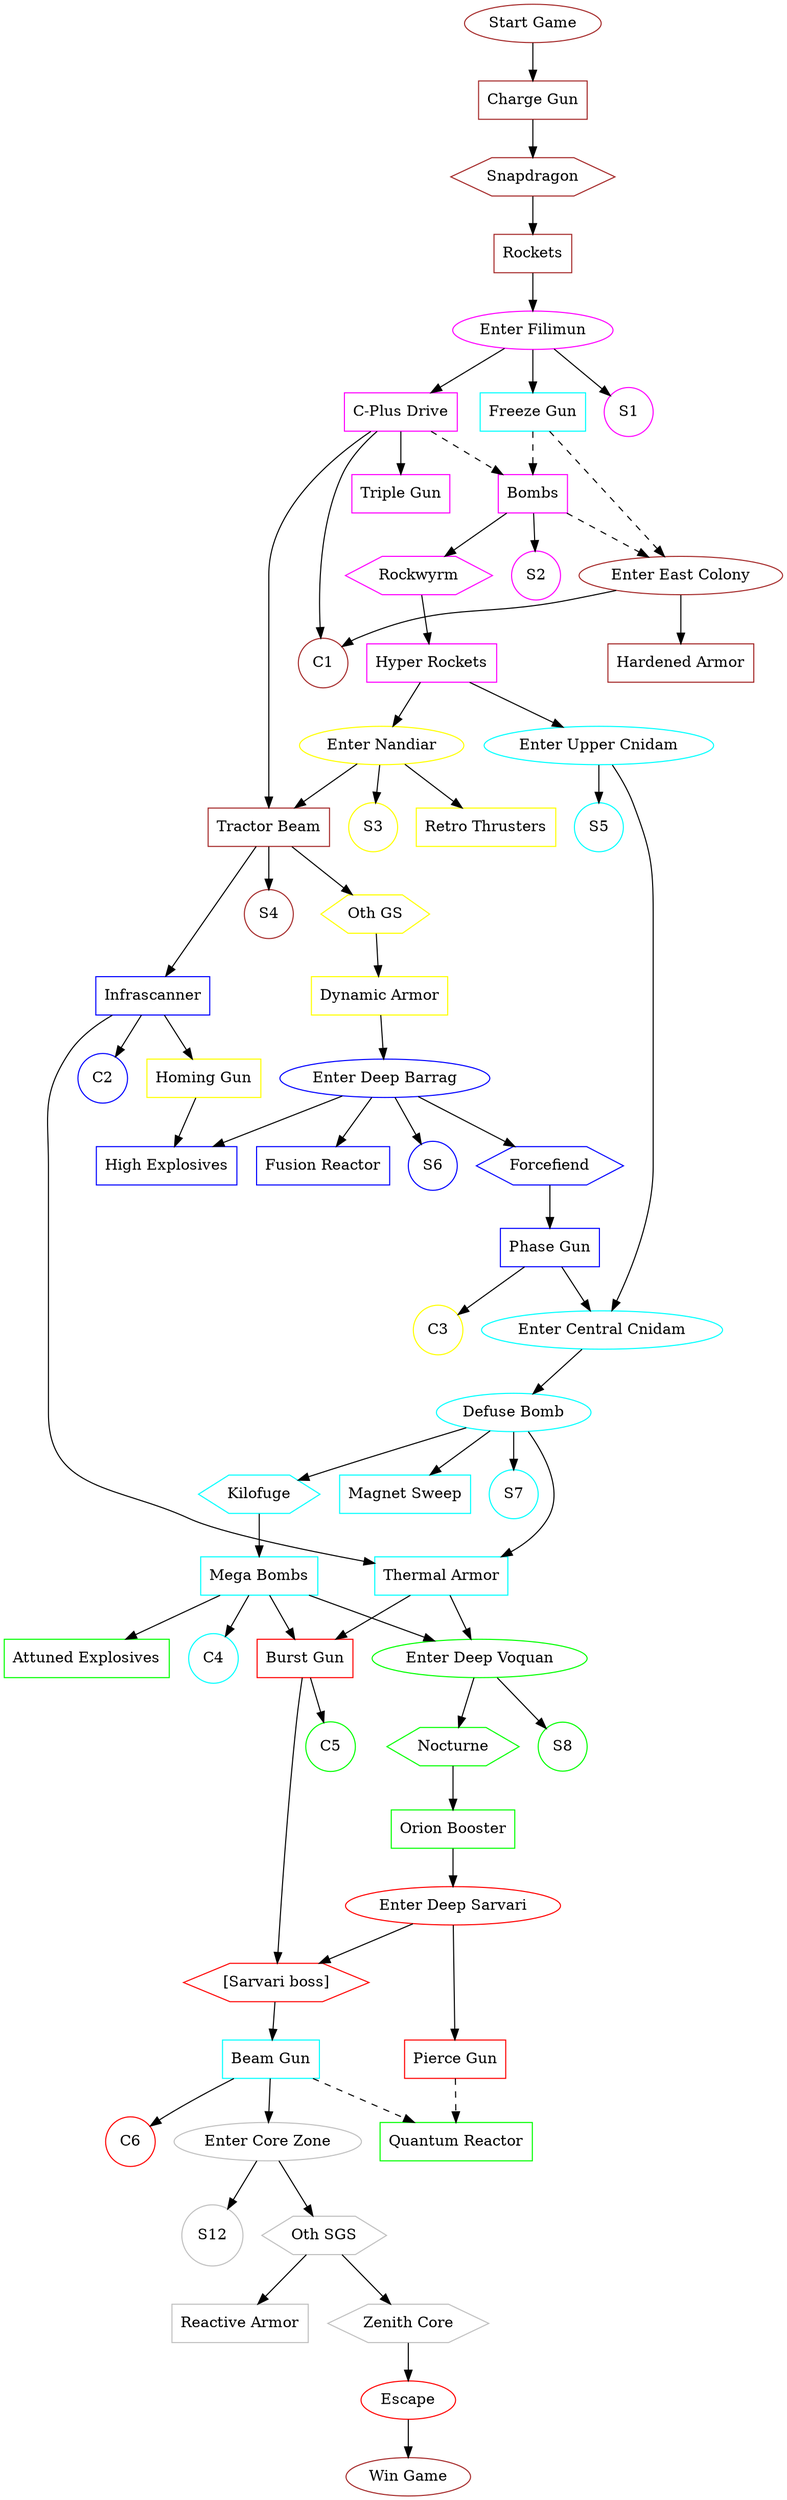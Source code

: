 digraph azimuth {

node [shape=box];

// Upgrades:
"Charge Gun" [color=brown];
"Rockets" [color=brown];
"Freeze Gun" [color=cyan];
"Hardened Armor" [color=brown];
"C-Plus Drive" [color=magenta];
"Triple Gun" [color=magenta];
"Bombs" [color=magenta];
"Hyper Rockets" [color=magenta];
"Tractor Beam" [color=brown];
"Homing Gun" [color=yellow];
"Retro Thrusters" [color=yellow];
"Phase Gun" [color=blue];
"Infrascanner" [color=blue];
"Fusion Reactor" [color=blue];
"Thermal Armor" [color=cyan];
"Dynamic Armor" [color=yellow];
"Magnet Sweep" [color=cyan];
"Mega Bombs" [color=cyan];
"High Explosives" [color=blue];
"Attuned Explosives" [color=green];
"Orion Booster" [color=green];
"Quantum Reactor" [color=green];
"Burst Gun" [color=red];
"Pierce Gun" [color=red];
"Beam Gun" [color=cyan];
"Reactive Armor" [color=gray];
// Shield batteries:
"S1" [shape=circle, color=magenta];
"S2" [shape=circle, color=magenta];
"S3" [shape=circle, color=yellow];
"S4" [shape=circle, color=brown];
"S5" [shape=circle, color=cyan];
"S6" [shape=circle, color=blue];
"S7" [shape=circle, color=cyan];
"S8" [shape=circle, color=green];
"S12" [shape=circle, color=gray];
// Capacitors:
"C1" [shape=circle, color=brown];
"C2" [shape=circle, color=blue];
"C3" [shape=circle, color=yellow];
"C4" [shape=circle, color=cyan];
"C5" [shape=circle, color=green];
"C6" [shape=circle, color=red];

// Bosses:
"Snapdragon" [shape=hexagon, color=brown];
"Rockwyrm" [shape=hexagon, color=magenta];
"Oth GS" [shape=hexagon, color=yellow];
"Forcefiend" [shape=hexagon, color=blue];
"Kilofuge" [shape=hexagon, color=cyan];
"Nocturne" [shape=hexagon, color=green];
"[Sarvari boss]" [shape=hexagon, color=red];
"Oth SGS" [shape=hexagon, color=gray];
"Zenith Core" [shape=hexagon, color=gray];

// Navigation:
"Start Game" [shape=ellipse, color=brown];
"Enter East Colony" [shape=ellipse, color=brown];
"Enter Filimun" [shape=ellipse, color=magenta];
"Enter Nandiar" [shape=ellipse, color=yellow];
"Enter Deep Barrag" [shape=ellipse, color=blue];
"Enter Upper Cnidam" [shape=ellipse, color=cyan];
"Enter Central Cnidam" [shape=ellipse, color=cyan];
"Defuse Bomb" [shape=ellipse, color=cyan];
"Enter Deep Voquan" [shape=ellipse, color=green];
"Enter Deep Sarvari" [shape=ellipse, color=red];
"Enter Core Zone" [shape=ellipse, color=gray];
"Escape" [shape=ellipse, color=red];
"Win Game" [shape=ellipse, color=brown];

// Dependencies:
"Start Game" -> "Charge Gun" -> "Snapdragon" -> "Rockets";
"Rockets" -> "Enter Filimun";
"Enter Filimun" -> "S1";
"Enter Filimun" -> "Freeze Gun";
"Enter Filimun" -> "C-Plus Drive";
"C-Plus Drive" -> "Tractor Beam";
"Freeze Gun" -> "Enter East Colony" [style=dashed];
"Bombs" -> "Enter East Colony" [style=dashed];
"Enter East Colony" -> "Hardened Armor";
"Enter East Colony" -> "C1";
"C-Plus Drive" -> "C1";
"Freeze Gun" -> "Bombs" [style=dashed];
"C-Plus Drive" -> "Bombs" [style=dashed];
"Bombs" -> "Rockwyrm";
"Rockwyrm" -> "Hyper Rockets" -> "Enter Nandiar";
"C-Plus Drive" -> "Triple Gun";
"Oth GS" -> "Dynamic Armor";
"Enter Nandiar" -> "Tractor Beam";
"Bombs" -> "S2";
"Enter Nandiar" -> "Retro Thrusters";
"Enter Nandiar" -> "S3";
"Tractor Beam" -> "Infrascanner";
"Tractor Beam" -> "S4";
"Infrascanner" -> "Thermal Armor";
"Mega Bombs" -> "Burst Gun";
"Thermal Armor" -> "Burst Gun";
"Tractor Beam" -> "Oth GS";
"Infrascanner" -> "Homing Gun";
"Homing Gun" -> "High Explosives";
"Dynamic Armor" -> "Enter Deep Barrag";
"Enter Deep Barrag" -> "High Explosives";
"Infrascanner" -> "C2";
"Enter Deep Barrag" -> "Forcefiend";
"Forcefiend" -> "Phase Gun";
"Enter Deep Barrag" -> "S6";
"Enter Deep Barrag" -> "Fusion Reactor";
"Hyper Rockets" -> "Enter Upper Cnidam";
"Enter Upper Cnidam" -> "S5";
"Enter Upper Cnidam" -> "Enter Central Cnidam";
"Phase Gun" -> "Enter Central Cnidam";
"Phase Gun" -> "C3";
"Enter Central Cnidam" -> "Defuse Bomb";
"Defuse Bomb" -> "Kilofuge";
"Defuse Bomb" -> "Magnet Sweep";
"Defuse Bomb" -> "S7";
"Kilofuge" -> "Mega Bombs";
"Mega Bombs" -> "Enter Deep Voquan";
"Defuse Bomb" -> "Thermal Armor";
"Thermal Armor" -> "Enter Deep Voquan";
"Enter Deep Voquan" -> "Nocturne";
"Enter Deep Voquan" -> "S8";
"Nocturne" -> "Orion Booster";
"Mega Bombs" -> "Attuned Explosives";
"Mega Bombs" -> "C4";
"Enter Deep Sarvari" -> "Pierce Gun";
"Pierce Gun" -> "Quantum Reactor" [style=dashed];
"Orion Booster" -> "Enter Deep Sarvari";
"Enter Deep Sarvari" -> "[Sarvari boss]";
"Burst Gun" -> "[Sarvari boss]";
"Burst Gun" -> "C5";
"[Sarvari boss]" -> "Beam Gun";
"Beam Gun" -> "Quantum Reactor" [style=dashed];
"Beam Gun" -> "Enter Core Zone";
"Beam Gun" -> "C6";
"Enter Core Zone" -> "S12";
"Enter Core Zone" -> "Oth SGS";
"Oth SGS" -> "Reactive Armor";
"Oth SGS" -> "Zenith Core";
"Zenith Core" -> "Escape" -> "Win Game";

}

